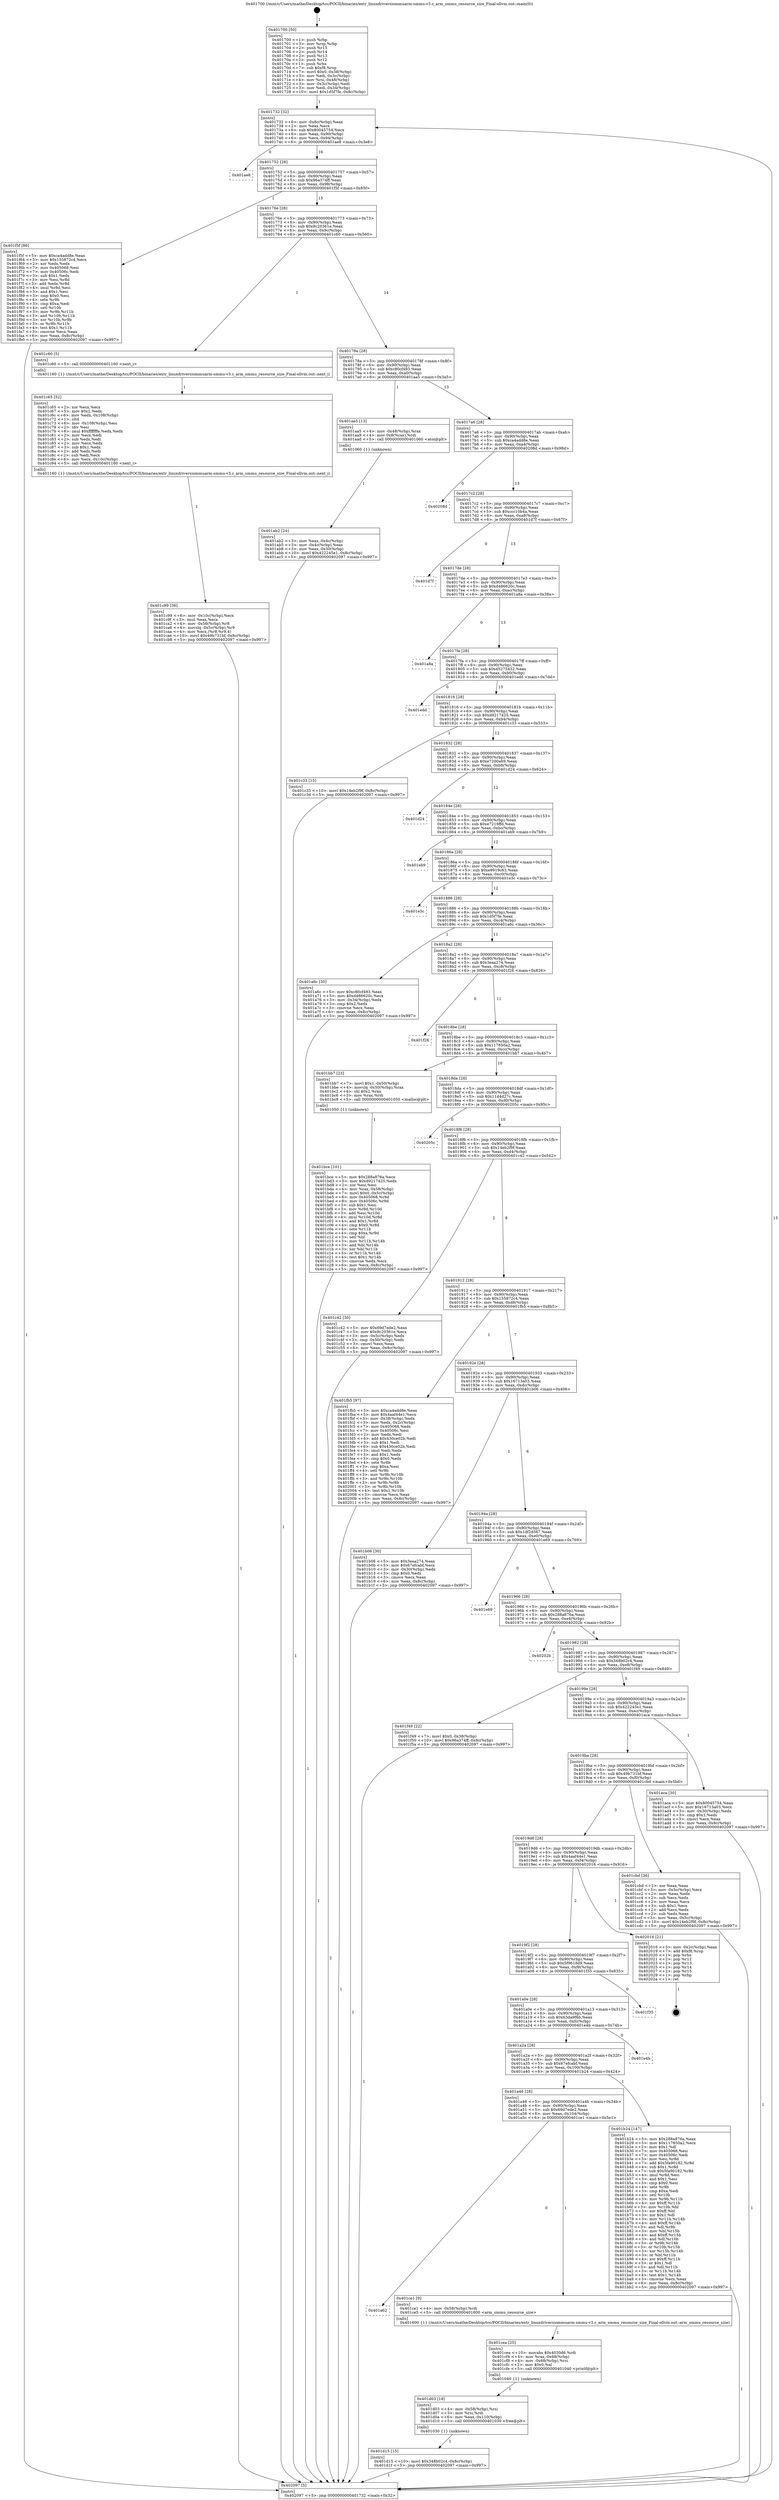 digraph "0x401700" {
  label = "0x401700 (/mnt/c/Users/mathe/Desktop/tcc/POCII/binaries/extr_linuxdriversiommuarm-smmu-v3.c_arm_smmu_resource_size_Final-ollvm.out::main(0))"
  labelloc = "t"
  node[shape=record]

  Entry [label="",width=0.3,height=0.3,shape=circle,fillcolor=black,style=filled]
  "0x401732" [label="{
     0x401732 [32]\l
     | [instrs]\l
     &nbsp;&nbsp;0x401732 \<+6\>: mov -0x8c(%rbp),%eax\l
     &nbsp;&nbsp;0x401738 \<+2\>: mov %eax,%ecx\l
     &nbsp;&nbsp;0x40173a \<+6\>: sub $0x80045754,%ecx\l
     &nbsp;&nbsp;0x401740 \<+6\>: mov %eax,-0x90(%rbp)\l
     &nbsp;&nbsp;0x401746 \<+6\>: mov %ecx,-0x94(%rbp)\l
     &nbsp;&nbsp;0x40174c \<+6\>: je 0000000000401ae8 \<main+0x3e8\>\l
  }"]
  "0x401ae8" [label="{
     0x401ae8\l
  }", style=dashed]
  "0x401752" [label="{
     0x401752 [28]\l
     | [instrs]\l
     &nbsp;&nbsp;0x401752 \<+5\>: jmp 0000000000401757 \<main+0x57\>\l
     &nbsp;&nbsp;0x401757 \<+6\>: mov -0x90(%rbp),%eax\l
     &nbsp;&nbsp;0x40175d \<+5\>: sub $0x96a374ff,%eax\l
     &nbsp;&nbsp;0x401762 \<+6\>: mov %eax,-0x98(%rbp)\l
     &nbsp;&nbsp;0x401768 \<+6\>: je 0000000000401f5f \<main+0x85f\>\l
  }"]
  Exit [label="",width=0.3,height=0.3,shape=circle,fillcolor=black,style=filled,peripheries=2]
  "0x401f5f" [label="{
     0x401f5f [86]\l
     | [instrs]\l
     &nbsp;&nbsp;0x401f5f \<+5\>: mov $0xca4add8e,%eax\l
     &nbsp;&nbsp;0x401f64 \<+5\>: mov $0x155872c4,%ecx\l
     &nbsp;&nbsp;0x401f69 \<+2\>: xor %edx,%edx\l
     &nbsp;&nbsp;0x401f6b \<+7\>: mov 0x405068,%esi\l
     &nbsp;&nbsp;0x401f72 \<+7\>: mov 0x40506c,%edi\l
     &nbsp;&nbsp;0x401f79 \<+3\>: sub $0x1,%edx\l
     &nbsp;&nbsp;0x401f7c \<+3\>: mov %esi,%r8d\l
     &nbsp;&nbsp;0x401f7f \<+3\>: add %edx,%r8d\l
     &nbsp;&nbsp;0x401f82 \<+4\>: imul %r8d,%esi\l
     &nbsp;&nbsp;0x401f86 \<+3\>: and $0x1,%esi\l
     &nbsp;&nbsp;0x401f89 \<+3\>: cmp $0x0,%esi\l
     &nbsp;&nbsp;0x401f8c \<+4\>: sete %r9b\l
     &nbsp;&nbsp;0x401f90 \<+3\>: cmp $0xa,%edi\l
     &nbsp;&nbsp;0x401f93 \<+4\>: setl %r10b\l
     &nbsp;&nbsp;0x401f97 \<+3\>: mov %r9b,%r11b\l
     &nbsp;&nbsp;0x401f9a \<+3\>: and %r10b,%r11b\l
     &nbsp;&nbsp;0x401f9d \<+3\>: xor %r10b,%r9b\l
     &nbsp;&nbsp;0x401fa0 \<+3\>: or %r9b,%r11b\l
     &nbsp;&nbsp;0x401fa3 \<+4\>: test $0x1,%r11b\l
     &nbsp;&nbsp;0x401fa7 \<+3\>: cmovne %ecx,%eax\l
     &nbsp;&nbsp;0x401faa \<+6\>: mov %eax,-0x8c(%rbp)\l
     &nbsp;&nbsp;0x401fb0 \<+5\>: jmp 0000000000402097 \<main+0x997\>\l
  }"]
  "0x40176e" [label="{
     0x40176e [28]\l
     | [instrs]\l
     &nbsp;&nbsp;0x40176e \<+5\>: jmp 0000000000401773 \<main+0x73\>\l
     &nbsp;&nbsp;0x401773 \<+6\>: mov -0x90(%rbp),%eax\l
     &nbsp;&nbsp;0x401779 \<+5\>: sub $0x9c20361e,%eax\l
     &nbsp;&nbsp;0x40177e \<+6\>: mov %eax,-0x9c(%rbp)\l
     &nbsp;&nbsp;0x401784 \<+6\>: je 0000000000401c60 \<main+0x560\>\l
  }"]
  "0x401d15" [label="{
     0x401d15 [15]\l
     | [instrs]\l
     &nbsp;&nbsp;0x401d15 \<+10\>: movl $0x348b02c4,-0x8c(%rbp)\l
     &nbsp;&nbsp;0x401d1f \<+5\>: jmp 0000000000402097 \<main+0x997\>\l
  }"]
  "0x401c60" [label="{
     0x401c60 [5]\l
     | [instrs]\l
     &nbsp;&nbsp;0x401c60 \<+5\>: call 0000000000401160 \<next_i\>\l
     | [calls]\l
     &nbsp;&nbsp;0x401160 \{1\} (/mnt/c/Users/mathe/Desktop/tcc/POCII/binaries/extr_linuxdriversiommuarm-smmu-v3.c_arm_smmu_resource_size_Final-ollvm.out::next_i)\l
  }"]
  "0x40178a" [label="{
     0x40178a [28]\l
     | [instrs]\l
     &nbsp;&nbsp;0x40178a \<+5\>: jmp 000000000040178f \<main+0x8f\>\l
     &nbsp;&nbsp;0x40178f \<+6\>: mov -0x90(%rbp),%eax\l
     &nbsp;&nbsp;0x401795 \<+5\>: sub $0xc80cf493,%eax\l
     &nbsp;&nbsp;0x40179a \<+6\>: mov %eax,-0xa0(%rbp)\l
     &nbsp;&nbsp;0x4017a0 \<+6\>: je 0000000000401aa5 \<main+0x3a5\>\l
  }"]
  "0x401d03" [label="{
     0x401d03 [18]\l
     | [instrs]\l
     &nbsp;&nbsp;0x401d03 \<+4\>: mov -0x58(%rbp),%rsi\l
     &nbsp;&nbsp;0x401d07 \<+3\>: mov %rsi,%rdi\l
     &nbsp;&nbsp;0x401d0a \<+6\>: mov %eax,-0x110(%rbp)\l
     &nbsp;&nbsp;0x401d10 \<+5\>: call 0000000000401030 \<free@plt\>\l
     | [calls]\l
     &nbsp;&nbsp;0x401030 \{1\} (unknown)\l
  }"]
  "0x401aa5" [label="{
     0x401aa5 [13]\l
     | [instrs]\l
     &nbsp;&nbsp;0x401aa5 \<+4\>: mov -0x48(%rbp),%rax\l
     &nbsp;&nbsp;0x401aa9 \<+4\>: mov 0x8(%rax),%rdi\l
     &nbsp;&nbsp;0x401aad \<+5\>: call 0000000000401060 \<atoi@plt\>\l
     | [calls]\l
     &nbsp;&nbsp;0x401060 \{1\} (unknown)\l
  }"]
  "0x4017a6" [label="{
     0x4017a6 [28]\l
     | [instrs]\l
     &nbsp;&nbsp;0x4017a6 \<+5\>: jmp 00000000004017ab \<main+0xab\>\l
     &nbsp;&nbsp;0x4017ab \<+6\>: mov -0x90(%rbp),%eax\l
     &nbsp;&nbsp;0x4017b1 \<+5\>: sub $0xca4add8e,%eax\l
     &nbsp;&nbsp;0x4017b6 \<+6\>: mov %eax,-0xa4(%rbp)\l
     &nbsp;&nbsp;0x4017bc \<+6\>: je 000000000040208d \<main+0x98d\>\l
  }"]
  "0x401cea" [label="{
     0x401cea [25]\l
     | [instrs]\l
     &nbsp;&nbsp;0x401cea \<+10\>: movabs $0x4030d6,%rdi\l
     &nbsp;&nbsp;0x401cf4 \<+4\>: mov %rax,-0x68(%rbp)\l
     &nbsp;&nbsp;0x401cf8 \<+4\>: mov -0x68(%rbp),%rsi\l
     &nbsp;&nbsp;0x401cfc \<+2\>: mov $0x0,%al\l
     &nbsp;&nbsp;0x401cfe \<+5\>: call 0000000000401040 \<printf@plt\>\l
     | [calls]\l
     &nbsp;&nbsp;0x401040 \{1\} (unknown)\l
  }"]
  "0x40208d" [label="{
     0x40208d\l
  }", style=dashed]
  "0x4017c2" [label="{
     0x4017c2 [28]\l
     | [instrs]\l
     &nbsp;&nbsp;0x4017c2 \<+5\>: jmp 00000000004017c7 \<main+0xc7\>\l
     &nbsp;&nbsp;0x4017c7 \<+6\>: mov -0x90(%rbp),%eax\l
     &nbsp;&nbsp;0x4017cd \<+5\>: sub $0xccc10b4a,%eax\l
     &nbsp;&nbsp;0x4017d2 \<+6\>: mov %eax,-0xa8(%rbp)\l
     &nbsp;&nbsp;0x4017d8 \<+6\>: je 0000000000401d7f \<main+0x67f\>\l
  }"]
  "0x401a62" [label="{
     0x401a62\l
  }", style=dashed]
  "0x401d7f" [label="{
     0x401d7f\l
  }", style=dashed]
  "0x4017de" [label="{
     0x4017de [28]\l
     | [instrs]\l
     &nbsp;&nbsp;0x4017de \<+5\>: jmp 00000000004017e3 \<main+0xe3\>\l
     &nbsp;&nbsp;0x4017e3 \<+6\>: mov -0x90(%rbp),%eax\l
     &nbsp;&nbsp;0x4017e9 \<+5\>: sub $0xd486620c,%eax\l
     &nbsp;&nbsp;0x4017ee \<+6\>: mov %eax,-0xac(%rbp)\l
     &nbsp;&nbsp;0x4017f4 \<+6\>: je 0000000000401a8a \<main+0x38a\>\l
  }"]
  "0x401ce1" [label="{
     0x401ce1 [9]\l
     | [instrs]\l
     &nbsp;&nbsp;0x401ce1 \<+4\>: mov -0x58(%rbp),%rdi\l
     &nbsp;&nbsp;0x401ce5 \<+5\>: call 0000000000401600 \<arm_smmu_resource_size\>\l
     | [calls]\l
     &nbsp;&nbsp;0x401600 \{1\} (/mnt/c/Users/mathe/Desktop/tcc/POCII/binaries/extr_linuxdriversiommuarm-smmu-v3.c_arm_smmu_resource_size_Final-ollvm.out::arm_smmu_resource_size)\l
  }"]
  "0x401a8a" [label="{
     0x401a8a\l
  }", style=dashed]
  "0x4017fa" [label="{
     0x4017fa [28]\l
     | [instrs]\l
     &nbsp;&nbsp;0x4017fa \<+5\>: jmp 00000000004017ff \<main+0xff\>\l
     &nbsp;&nbsp;0x4017ff \<+6\>: mov -0x90(%rbp),%eax\l
     &nbsp;&nbsp;0x401805 \<+5\>: sub $0xd5275432,%eax\l
     &nbsp;&nbsp;0x40180a \<+6\>: mov %eax,-0xb0(%rbp)\l
     &nbsp;&nbsp;0x401810 \<+6\>: je 0000000000401edd \<main+0x7dd\>\l
  }"]
  "0x401c99" [label="{
     0x401c99 [36]\l
     | [instrs]\l
     &nbsp;&nbsp;0x401c99 \<+6\>: mov -0x10c(%rbp),%ecx\l
     &nbsp;&nbsp;0x401c9f \<+3\>: imul %eax,%ecx\l
     &nbsp;&nbsp;0x401ca2 \<+4\>: mov -0x58(%rbp),%r8\l
     &nbsp;&nbsp;0x401ca6 \<+4\>: movslq -0x5c(%rbp),%r9\l
     &nbsp;&nbsp;0x401caa \<+4\>: mov %ecx,(%r8,%r9,4)\l
     &nbsp;&nbsp;0x401cae \<+10\>: movl $0x49b731bf,-0x8c(%rbp)\l
     &nbsp;&nbsp;0x401cb8 \<+5\>: jmp 0000000000402097 \<main+0x997\>\l
  }"]
  "0x401edd" [label="{
     0x401edd\l
  }", style=dashed]
  "0x401816" [label="{
     0x401816 [28]\l
     | [instrs]\l
     &nbsp;&nbsp;0x401816 \<+5\>: jmp 000000000040181b \<main+0x11b\>\l
     &nbsp;&nbsp;0x40181b \<+6\>: mov -0x90(%rbp),%eax\l
     &nbsp;&nbsp;0x401821 \<+5\>: sub $0xd9217425,%eax\l
     &nbsp;&nbsp;0x401826 \<+6\>: mov %eax,-0xb4(%rbp)\l
     &nbsp;&nbsp;0x40182c \<+6\>: je 0000000000401c33 \<main+0x533\>\l
  }"]
  "0x401c65" [label="{
     0x401c65 [52]\l
     | [instrs]\l
     &nbsp;&nbsp;0x401c65 \<+2\>: xor %ecx,%ecx\l
     &nbsp;&nbsp;0x401c67 \<+5\>: mov $0x2,%edx\l
     &nbsp;&nbsp;0x401c6c \<+6\>: mov %edx,-0x108(%rbp)\l
     &nbsp;&nbsp;0x401c72 \<+1\>: cltd\l
     &nbsp;&nbsp;0x401c73 \<+6\>: mov -0x108(%rbp),%esi\l
     &nbsp;&nbsp;0x401c79 \<+2\>: idiv %esi\l
     &nbsp;&nbsp;0x401c7b \<+6\>: imul $0xfffffffe,%edx,%edx\l
     &nbsp;&nbsp;0x401c81 \<+2\>: mov %ecx,%edi\l
     &nbsp;&nbsp;0x401c83 \<+2\>: sub %edx,%edi\l
     &nbsp;&nbsp;0x401c85 \<+2\>: mov %ecx,%edx\l
     &nbsp;&nbsp;0x401c87 \<+3\>: sub $0x1,%edx\l
     &nbsp;&nbsp;0x401c8a \<+2\>: add %edx,%edi\l
     &nbsp;&nbsp;0x401c8c \<+2\>: sub %edi,%ecx\l
     &nbsp;&nbsp;0x401c8e \<+6\>: mov %ecx,-0x10c(%rbp)\l
     &nbsp;&nbsp;0x401c94 \<+5\>: call 0000000000401160 \<next_i\>\l
     | [calls]\l
     &nbsp;&nbsp;0x401160 \{1\} (/mnt/c/Users/mathe/Desktop/tcc/POCII/binaries/extr_linuxdriversiommuarm-smmu-v3.c_arm_smmu_resource_size_Final-ollvm.out::next_i)\l
  }"]
  "0x401c33" [label="{
     0x401c33 [15]\l
     | [instrs]\l
     &nbsp;&nbsp;0x401c33 \<+10\>: movl $0x14eb2f9f,-0x8c(%rbp)\l
     &nbsp;&nbsp;0x401c3d \<+5\>: jmp 0000000000402097 \<main+0x997\>\l
  }"]
  "0x401832" [label="{
     0x401832 [28]\l
     | [instrs]\l
     &nbsp;&nbsp;0x401832 \<+5\>: jmp 0000000000401837 \<main+0x137\>\l
     &nbsp;&nbsp;0x401837 \<+6\>: mov -0x90(%rbp),%eax\l
     &nbsp;&nbsp;0x40183d \<+5\>: sub $0xe7200a69,%eax\l
     &nbsp;&nbsp;0x401842 \<+6\>: mov %eax,-0xb8(%rbp)\l
     &nbsp;&nbsp;0x401848 \<+6\>: je 0000000000401d24 \<main+0x624\>\l
  }"]
  "0x401bce" [label="{
     0x401bce [101]\l
     | [instrs]\l
     &nbsp;&nbsp;0x401bce \<+5\>: mov $0x288a876a,%ecx\l
     &nbsp;&nbsp;0x401bd3 \<+5\>: mov $0xd9217425,%edx\l
     &nbsp;&nbsp;0x401bd8 \<+2\>: xor %esi,%esi\l
     &nbsp;&nbsp;0x401bda \<+4\>: mov %rax,-0x58(%rbp)\l
     &nbsp;&nbsp;0x401bde \<+7\>: movl $0x0,-0x5c(%rbp)\l
     &nbsp;&nbsp;0x401be5 \<+8\>: mov 0x405068,%r8d\l
     &nbsp;&nbsp;0x401bed \<+8\>: mov 0x40506c,%r9d\l
     &nbsp;&nbsp;0x401bf5 \<+3\>: sub $0x1,%esi\l
     &nbsp;&nbsp;0x401bf8 \<+3\>: mov %r8d,%r10d\l
     &nbsp;&nbsp;0x401bfb \<+3\>: add %esi,%r10d\l
     &nbsp;&nbsp;0x401bfe \<+4\>: imul %r10d,%r8d\l
     &nbsp;&nbsp;0x401c02 \<+4\>: and $0x1,%r8d\l
     &nbsp;&nbsp;0x401c06 \<+4\>: cmp $0x0,%r8d\l
     &nbsp;&nbsp;0x401c0a \<+4\>: sete %r11b\l
     &nbsp;&nbsp;0x401c0e \<+4\>: cmp $0xa,%r9d\l
     &nbsp;&nbsp;0x401c12 \<+3\>: setl %bl\l
     &nbsp;&nbsp;0x401c15 \<+3\>: mov %r11b,%r14b\l
     &nbsp;&nbsp;0x401c18 \<+3\>: and %bl,%r14b\l
     &nbsp;&nbsp;0x401c1b \<+3\>: xor %bl,%r11b\l
     &nbsp;&nbsp;0x401c1e \<+3\>: or %r11b,%r14b\l
     &nbsp;&nbsp;0x401c21 \<+4\>: test $0x1,%r14b\l
     &nbsp;&nbsp;0x401c25 \<+3\>: cmovne %edx,%ecx\l
     &nbsp;&nbsp;0x401c28 \<+6\>: mov %ecx,-0x8c(%rbp)\l
     &nbsp;&nbsp;0x401c2e \<+5\>: jmp 0000000000402097 \<main+0x997\>\l
  }"]
  "0x401d24" [label="{
     0x401d24\l
  }", style=dashed]
  "0x40184e" [label="{
     0x40184e [28]\l
     | [instrs]\l
     &nbsp;&nbsp;0x40184e \<+5\>: jmp 0000000000401853 \<main+0x153\>\l
     &nbsp;&nbsp;0x401853 \<+6\>: mov -0x90(%rbp),%eax\l
     &nbsp;&nbsp;0x401859 \<+5\>: sub $0xe7219ffd,%eax\l
     &nbsp;&nbsp;0x40185e \<+6\>: mov %eax,-0xbc(%rbp)\l
     &nbsp;&nbsp;0x401864 \<+6\>: je 0000000000401eb9 \<main+0x7b9\>\l
  }"]
  "0x401a46" [label="{
     0x401a46 [28]\l
     | [instrs]\l
     &nbsp;&nbsp;0x401a46 \<+5\>: jmp 0000000000401a4b \<main+0x34b\>\l
     &nbsp;&nbsp;0x401a4b \<+6\>: mov -0x90(%rbp),%eax\l
     &nbsp;&nbsp;0x401a51 \<+5\>: sub $0x69d7ede2,%eax\l
     &nbsp;&nbsp;0x401a56 \<+6\>: mov %eax,-0x104(%rbp)\l
     &nbsp;&nbsp;0x401a5c \<+6\>: je 0000000000401ce1 \<main+0x5e1\>\l
  }"]
  "0x401eb9" [label="{
     0x401eb9\l
  }", style=dashed]
  "0x40186a" [label="{
     0x40186a [28]\l
     | [instrs]\l
     &nbsp;&nbsp;0x40186a \<+5\>: jmp 000000000040186f \<main+0x16f\>\l
     &nbsp;&nbsp;0x40186f \<+6\>: mov -0x90(%rbp),%eax\l
     &nbsp;&nbsp;0x401875 \<+5\>: sub $0xe9919c63,%eax\l
     &nbsp;&nbsp;0x40187a \<+6\>: mov %eax,-0xc0(%rbp)\l
     &nbsp;&nbsp;0x401880 \<+6\>: je 0000000000401e3c \<main+0x73c\>\l
  }"]
  "0x401b24" [label="{
     0x401b24 [147]\l
     | [instrs]\l
     &nbsp;&nbsp;0x401b24 \<+5\>: mov $0x288a876a,%eax\l
     &nbsp;&nbsp;0x401b29 \<+5\>: mov $0x117850a2,%ecx\l
     &nbsp;&nbsp;0x401b2e \<+2\>: mov $0x1,%dl\l
     &nbsp;&nbsp;0x401b30 \<+7\>: mov 0x405068,%esi\l
     &nbsp;&nbsp;0x401b37 \<+7\>: mov 0x40506c,%edi\l
     &nbsp;&nbsp;0x401b3e \<+3\>: mov %esi,%r8d\l
     &nbsp;&nbsp;0x401b41 \<+7\>: add $0x5fa90182,%r8d\l
     &nbsp;&nbsp;0x401b48 \<+4\>: sub $0x1,%r8d\l
     &nbsp;&nbsp;0x401b4c \<+7\>: sub $0x5fa90182,%r8d\l
     &nbsp;&nbsp;0x401b53 \<+4\>: imul %r8d,%esi\l
     &nbsp;&nbsp;0x401b57 \<+3\>: and $0x1,%esi\l
     &nbsp;&nbsp;0x401b5a \<+3\>: cmp $0x0,%esi\l
     &nbsp;&nbsp;0x401b5d \<+4\>: sete %r9b\l
     &nbsp;&nbsp;0x401b61 \<+3\>: cmp $0xa,%edi\l
     &nbsp;&nbsp;0x401b64 \<+4\>: setl %r10b\l
     &nbsp;&nbsp;0x401b68 \<+3\>: mov %r9b,%r11b\l
     &nbsp;&nbsp;0x401b6b \<+4\>: xor $0xff,%r11b\l
     &nbsp;&nbsp;0x401b6f \<+3\>: mov %r10b,%bl\l
     &nbsp;&nbsp;0x401b72 \<+3\>: xor $0xff,%bl\l
     &nbsp;&nbsp;0x401b75 \<+3\>: xor $0x1,%dl\l
     &nbsp;&nbsp;0x401b78 \<+3\>: mov %r11b,%r14b\l
     &nbsp;&nbsp;0x401b7b \<+4\>: and $0xff,%r14b\l
     &nbsp;&nbsp;0x401b7f \<+3\>: and %dl,%r9b\l
     &nbsp;&nbsp;0x401b82 \<+3\>: mov %bl,%r15b\l
     &nbsp;&nbsp;0x401b85 \<+4\>: and $0xff,%r15b\l
     &nbsp;&nbsp;0x401b89 \<+3\>: and %dl,%r10b\l
     &nbsp;&nbsp;0x401b8c \<+3\>: or %r9b,%r14b\l
     &nbsp;&nbsp;0x401b8f \<+3\>: or %r10b,%r15b\l
     &nbsp;&nbsp;0x401b92 \<+3\>: xor %r15b,%r14b\l
     &nbsp;&nbsp;0x401b95 \<+3\>: or %bl,%r11b\l
     &nbsp;&nbsp;0x401b98 \<+4\>: xor $0xff,%r11b\l
     &nbsp;&nbsp;0x401b9c \<+3\>: or $0x1,%dl\l
     &nbsp;&nbsp;0x401b9f \<+3\>: and %dl,%r11b\l
     &nbsp;&nbsp;0x401ba2 \<+3\>: or %r11b,%r14b\l
     &nbsp;&nbsp;0x401ba5 \<+4\>: test $0x1,%r14b\l
     &nbsp;&nbsp;0x401ba9 \<+3\>: cmovne %ecx,%eax\l
     &nbsp;&nbsp;0x401bac \<+6\>: mov %eax,-0x8c(%rbp)\l
     &nbsp;&nbsp;0x401bb2 \<+5\>: jmp 0000000000402097 \<main+0x997\>\l
  }"]
  "0x401e3c" [label="{
     0x401e3c\l
  }", style=dashed]
  "0x401886" [label="{
     0x401886 [28]\l
     | [instrs]\l
     &nbsp;&nbsp;0x401886 \<+5\>: jmp 000000000040188b \<main+0x18b\>\l
     &nbsp;&nbsp;0x40188b \<+6\>: mov -0x90(%rbp),%eax\l
     &nbsp;&nbsp;0x401891 \<+5\>: sub $0x1d5f7fe,%eax\l
     &nbsp;&nbsp;0x401896 \<+6\>: mov %eax,-0xc4(%rbp)\l
     &nbsp;&nbsp;0x40189c \<+6\>: je 0000000000401a6c \<main+0x36c\>\l
  }"]
  "0x401a2a" [label="{
     0x401a2a [28]\l
     | [instrs]\l
     &nbsp;&nbsp;0x401a2a \<+5\>: jmp 0000000000401a2f \<main+0x32f\>\l
     &nbsp;&nbsp;0x401a2f \<+6\>: mov -0x90(%rbp),%eax\l
     &nbsp;&nbsp;0x401a35 \<+5\>: sub $0x67efcabf,%eax\l
     &nbsp;&nbsp;0x401a3a \<+6\>: mov %eax,-0x100(%rbp)\l
     &nbsp;&nbsp;0x401a40 \<+6\>: je 0000000000401b24 \<main+0x424\>\l
  }"]
  "0x401a6c" [label="{
     0x401a6c [30]\l
     | [instrs]\l
     &nbsp;&nbsp;0x401a6c \<+5\>: mov $0xc80cf493,%eax\l
     &nbsp;&nbsp;0x401a71 \<+5\>: mov $0xd486620c,%ecx\l
     &nbsp;&nbsp;0x401a76 \<+3\>: mov -0x34(%rbp),%edx\l
     &nbsp;&nbsp;0x401a79 \<+3\>: cmp $0x2,%edx\l
     &nbsp;&nbsp;0x401a7c \<+3\>: cmovne %ecx,%eax\l
     &nbsp;&nbsp;0x401a7f \<+6\>: mov %eax,-0x8c(%rbp)\l
     &nbsp;&nbsp;0x401a85 \<+5\>: jmp 0000000000402097 \<main+0x997\>\l
  }"]
  "0x4018a2" [label="{
     0x4018a2 [28]\l
     | [instrs]\l
     &nbsp;&nbsp;0x4018a2 \<+5\>: jmp 00000000004018a7 \<main+0x1a7\>\l
     &nbsp;&nbsp;0x4018a7 \<+6\>: mov -0x90(%rbp),%eax\l
     &nbsp;&nbsp;0x4018ad \<+5\>: sub $0x3eaa274,%eax\l
     &nbsp;&nbsp;0x4018b2 \<+6\>: mov %eax,-0xc8(%rbp)\l
     &nbsp;&nbsp;0x4018b8 \<+6\>: je 0000000000401f26 \<main+0x826\>\l
  }"]
  "0x402097" [label="{
     0x402097 [5]\l
     | [instrs]\l
     &nbsp;&nbsp;0x402097 \<+5\>: jmp 0000000000401732 \<main+0x32\>\l
  }"]
  "0x401700" [label="{
     0x401700 [50]\l
     | [instrs]\l
     &nbsp;&nbsp;0x401700 \<+1\>: push %rbp\l
     &nbsp;&nbsp;0x401701 \<+3\>: mov %rsp,%rbp\l
     &nbsp;&nbsp;0x401704 \<+2\>: push %r15\l
     &nbsp;&nbsp;0x401706 \<+2\>: push %r14\l
     &nbsp;&nbsp;0x401708 \<+2\>: push %r13\l
     &nbsp;&nbsp;0x40170a \<+2\>: push %r12\l
     &nbsp;&nbsp;0x40170c \<+1\>: push %rbx\l
     &nbsp;&nbsp;0x40170d \<+7\>: sub $0xf8,%rsp\l
     &nbsp;&nbsp;0x401714 \<+7\>: movl $0x0,-0x38(%rbp)\l
     &nbsp;&nbsp;0x40171b \<+3\>: mov %edi,-0x3c(%rbp)\l
     &nbsp;&nbsp;0x40171e \<+4\>: mov %rsi,-0x48(%rbp)\l
     &nbsp;&nbsp;0x401722 \<+3\>: mov -0x3c(%rbp),%edi\l
     &nbsp;&nbsp;0x401725 \<+3\>: mov %edi,-0x34(%rbp)\l
     &nbsp;&nbsp;0x401728 \<+10\>: movl $0x1d5f7fe,-0x8c(%rbp)\l
  }"]
  "0x401ab2" [label="{
     0x401ab2 [24]\l
     | [instrs]\l
     &nbsp;&nbsp;0x401ab2 \<+3\>: mov %eax,-0x4c(%rbp)\l
     &nbsp;&nbsp;0x401ab5 \<+3\>: mov -0x4c(%rbp),%eax\l
     &nbsp;&nbsp;0x401ab8 \<+3\>: mov %eax,-0x30(%rbp)\l
     &nbsp;&nbsp;0x401abb \<+10\>: movl $0x422245e1,-0x8c(%rbp)\l
     &nbsp;&nbsp;0x401ac5 \<+5\>: jmp 0000000000402097 \<main+0x997\>\l
  }"]
  "0x401e4b" [label="{
     0x401e4b\l
  }", style=dashed]
  "0x401f26" [label="{
     0x401f26\l
  }", style=dashed]
  "0x4018be" [label="{
     0x4018be [28]\l
     | [instrs]\l
     &nbsp;&nbsp;0x4018be \<+5\>: jmp 00000000004018c3 \<main+0x1c3\>\l
     &nbsp;&nbsp;0x4018c3 \<+6\>: mov -0x90(%rbp),%eax\l
     &nbsp;&nbsp;0x4018c9 \<+5\>: sub $0x117850a2,%eax\l
     &nbsp;&nbsp;0x4018ce \<+6\>: mov %eax,-0xcc(%rbp)\l
     &nbsp;&nbsp;0x4018d4 \<+6\>: je 0000000000401bb7 \<main+0x4b7\>\l
  }"]
  "0x401a0e" [label="{
     0x401a0e [28]\l
     | [instrs]\l
     &nbsp;&nbsp;0x401a0e \<+5\>: jmp 0000000000401a13 \<main+0x313\>\l
     &nbsp;&nbsp;0x401a13 \<+6\>: mov -0x90(%rbp),%eax\l
     &nbsp;&nbsp;0x401a19 \<+5\>: sub $0x63da9f6b,%eax\l
     &nbsp;&nbsp;0x401a1e \<+6\>: mov %eax,-0xfc(%rbp)\l
     &nbsp;&nbsp;0x401a24 \<+6\>: je 0000000000401e4b \<main+0x74b\>\l
  }"]
  "0x401bb7" [label="{
     0x401bb7 [23]\l
     | [instrs]\l
     &nbsp;&nbsp;0x401bb7 \<+7\>: movl $0x1,-0x50(%rbp)\l
     &nbsp;&nbsp;0x401bbe \<+4\>: movslq -0x50(%rbp),%rax\l
     &nbsp;&nbsp;0x401bc2 \<+4\>: shl $0x2,%rax\l
     &nbsp;&nbsp;0x401bc6 \<+3\>: mov %rax,%rdi\l
     &nbsp;&nbsp;0x401bc9 \<+5\>: call 0000000000401050 \<malloc@plt\>\l
     | [calls]\l
     &nbsp;&nbsp;0x401050 \{1\} (unknown)\l
  }"]
  "0x4018da" [label="{
     0x4018da [28]\l
     | [instrs]\l
     &nbsp;&nbsp;0x4018da \<+5\>: jmp 00000000004018df \<main+0x1df\>\l
     &nbsp;&nbsp;0x4018df \<+6\>: mov -0x90(%rbp),%eax\l
     &nbsp;&nbsp;0x4018e5 \<+5\>: sub $0x11d4d27c,%eax\l
     &nbsp;&nbsp;0x4018ea \<+6\>: mov %eax,-0xd0(%rbp)\l
     &nbsp;&nbsp;0x4018f0 \<+6\>: je 000000000040205c \<main+0x95c\>\l
  }"]
  "0x401f35" [label="{
     0x401f35\l
  }", style=dashed]
  "0x40205c" [label="{
     0x40205c\l
  }", style=dashed]
  "0x4018f6" [label="{
     0x4018f6 [28]\l
     | [instrs]\l
     &nbsp;&nbsp;0x4018f6 \<+5\>: jmp 00000000004018fb \<main+0x1fb\>\l
     &nbsp;&nbsp;0x4018fb \<+6\>: mov -0x90(%rbp),%eax\l
     &nbsp;&nbsp;0x401901 \<+5\>: sub $0x14eb2f9f,%eax\l
     &nbsp;&nbsp;0x401906 \<+6\>: mov %eax,-0xd4(%rbp)\l
     &nbsp;&nbsp;0x40190c \<+6\>: je 0000000000401c42 \<main+0x542\>\l
  }"]
  "0x4019f2" [label="{
     0x4019f2 [28]\l
     | [instrs]\l
     &nbsp;&nbsp;0x4019f2 \<+5\>: jmp 00000000004019f7 \<main+0x2f7\>\l
     &nbsp;&nbsp;0x4019f7 \<+6\>: mov -0x90(%rbp),%eax\l
     &nbsp;&nbsp;0x4019fd \<+5\>: sub $0x5f9618d9,%eax\l
     &nbsp;&nbsp;0x401a02 \<+6\>: mov %eax,-0xf8(%rbp)\l
     &nbsp;&nbsp;0x401a08 \<+6\>: je 0000000000401f35 \<main+0x835\>\l
  }"]
  "0x401c42" [label="{
     0x401c42 [30]\l
     | [instrs]\l
     &nbsp;&nbsp;0x401c42 \<+5\>: mov $0x69d7ede2,%eax\l
     &nbsp;&nbsp;0x401c47 \<+5\>: mov $0x9c20361e,%ecx\l
     &nbsp;&nbsp;0x401c4c \<+3\>: mov -0x5c(%rbp),%edx\l
     &nbsp;&nbsp;0x401c4f \<+3\>: cmp -0x50(%rbp),%edx\l
     &nbsp;&nbsp;0x401c52 \<+3\>: cmovl %ecx,%eax\l
     &nbsp;&nbsp;0x401c55 \<+6\>: mov %eax,-0x8c(%rbp)\l
     &nbsp;&nbsp;0x401c5b \<+5\>: jmp 0000000000402097 \<main+0x997\>\l
  }"]
  "0x401912" [label="{
     0x401912 [28]\l
     | [instrs]\l
     &nbsp;&nbsp;0x401912 \<+5\>: jmp 0000000000401917 \<main+0x217\>\l
     &nbsp;&nbsp;0x401917 \<+6\>: mov -0x90(%rbp),%eax\l
     &nbsp;&nbsp;0x40191d \<+5\>: sub $0x155872c4,%eax\l
     &nbsp;&nbsp;0x401922 \<+6\>: mov %eax,-0xd8(%rbp)\l
     &nbsp;&nbsp;0x401928 \<+6\>: je 0000000000401fb5 \<main+0x8b5\>\l
  }"]
  "0x402016" [label="{
     0x402016 [21]\l
     | [instrs]\l
     &nbsp;&nbsp;0x402016 \<+3\>: mov -0x2c(%rbp),%eax\l
     &nbsp;&nbsp;0x402019 \<+7\>: add $0xf8,%rsp\l
     &nbsp;&nbsp;0x402020 \<+1\>: pop %rbx\l
     &nbsp;&nbsp;0x402021 \<+2\>: pop %r12\l
     &nbsp;&nbsp;0x402023 \<+2\>: pop %r13\l
     &nbsp;&nbsp;0x402025 \<+2\>: pop %r14\l
     &nbsp;&nbsp;0x402027 \<+2\>: pop %r15\l
     &nbsp;&nbsp;0x402029 \<+1\>: pop %rbp\l
     &nbsp;&nbsp;0x40202a \<+1\>: ret\l
  }"]
  "0x401fb5" [label="{
     0x401fb5 [97]\l
     | [instrs]\l
     &nbsp;&nbsp;0x401fb5 \<+5\>: mov $0xca4add8e,%eax\l
     &nbsp;&nbsp;0x401fba \<+5\>: mov $0x4aaf44e1,%ecx\l
     &nbsp;&nbsp;0x401fbf \<+3\>: mov -0x38(%rbp),%edx\l
     &nbsp;&nbsp;0x401fc2 \<+3\>: mov %edx,-0x2c(%rbp)\l
     &nbsp;&nbsp;0x401fc5 \<+7\>: mov 0x405068,%edx\l
     &nbsp;&nbsp;0x401fcc \<+7\>: mov 0x40506c,%esi\l
     &nbsp;&nbsp;0x401fd3 \<+2\>: mov %edx,%edi\l
     &nbsp;&nbsp;0x401fd5 \<+6\>: add $0x430ce02b,%edi\l
     &nbsp;&nbsp;0x401fdb \<+3\>: sub $0x1,%edi\l
     &nbsp;&nbsp;0x401fde \<+6\>: sub $0x430ce02b,%edi\l
     &nbsp;&nbsp;0x401fe4 \<+3\>: imul %edi,%edx\l
     &nbsp;&nbsp;0x401fe7 \<+3\>: and $0x1,%edx\l
     &nbsp;&nbsp;0x401fea \<+3\>: cmp $0x0,%edx\l
     &nbsp;&nbsp;0x401fed \<+4\>: sete %r8b\l
     &nbsp;&nbsp;0x401ff1 \<+3\>: cmp $0xa,%esi\l
     &nbsp;&nbsp;0x401ff4 \<+4\>: setl %r9b\l
     &nbsp;&nbsp;0x401ff8 \<+3\>: mov %r8b,%r10b\l
     &nbsp;&nbsp;0x401ffb \<+3\>: and %r9b,%r10b\l
     &nbsp;&nbsp;0x401ffe \<+3\>: xor %r9b,%r8b\l
     &nbsp;&nbsp;0x402001 \<+3\>: or %r8b,%r10b\l
     &nbsp;&nbsp;0x402004 \<+4\>: test $0x1,%r10b\l
     &nbsp;&nbsp;0x402008 \<+3\>: cmovne %ecx,%eax\l
     &nbsp;&nbsp;0x40200b \<+6\>: mov %eax,-0x8c(%rbp)\l
     &nbsp;&nbsp;0x402011 \<+5\>: jmp 0000000000402097 \<main+0x997\>\l
  }"]
  "0x40192e" [label="{
     0x40192e [28]\l
     | [instrs]\l
     &nbsp;&nbsp;0x40192e \<+5\>: jmp 0000000000401933 \<main+0x233\>\l
     &nbsp;&nbsp;0x401933 \<+6\>: mov -0x90(%rbp),%eax\l
     &nbsp;&nbsp;0x401939 \<+5\>: sub $0x16713a03,%eax\l
     &nbsp;&nbsp;0x40193e \<+6\>: mov %eax,-0xdc(%rbp)\l
     &nbsp;&nbsp;0x401944 \<+6\>: je 0000000000401b06 \<main+0x406\>\l
  }"]
  "0x4019d6" [label="{
     0x4019d6 [28]\l
     | [instrs]\l
     &nbsp;&nbsp;0x4019d6 \<+5\>: jmp 00000000004019db \<main+0x2db\>\l
     &nbsp;&nbsp;0x4019db \<+6\>: mov -0x90(%rbp),%eax\l
     &nbsp;&nbsp;0x4019e1 \<+5\>: sub $0x4aaf44e1,%eax\l
     &nbsp;&nbsp;0x4019e6 \<+6\>: mov %eax,-0xf4(%rbp)\l
     &nbsp;&nbsp;0x4019ec \<+6\>: je 0000000000402016 \<main+0x916\>\l
  }"]
  "0x401b06" [label="{
     0x401b06 [30]\l
     | [instrs]\l
     &nbsp;&nbsp;0x401b06 \<+5\>: mov $0x3eaa274,%eax\l
     &nbsp;&nbsp;0x401b0b \<+5\>: mov $0x67efcabf,%ecx\l
     &nbsp;&nbsp;0x401b10 \<+3\>: mov -0x30(%rbp),%edx\l
     &nbsp;&nbsp;0x401b13 \<+3\>: cmp $0x0,%edx\l
     &nbsp;&nbsp;0x401b16 \<+3\>: cmove %ecx,%eax\l
     &nbsp;&nbsp;0x401b19 \<+6\>: mov %eax,-0x8c(%rbp)\l
     &nbsp;&nbsp;0x401b1f \<+5\>: jmp 0000000000402097 \<main+0x997\>\l
  }"]
  "0x40194a" [label="{
     0x40194a [28]\l
     | [instrs]\l
     &nbsp;&nbsp;0x40194a \<+5\>: jmp 000000000040194f \<main+0x24f\>\l
     &nbsp;&nbsp;0x40194f \<+6\>: mov -0x90(%rbp),%eax\l
     &nbsp;&nbsp;0x401955 \<+5\>: sub $0x1df2d567,%eax\l
     &nbsp;&nbsp;0x40195a \<+6\>: mov %eax,-0xe0(%rbp)\l
     &nbsp;&nbsp;0x401960 \<+6\>: je 0000000000401e69 \<main+0x769\>\l
  }"]
  "0x401cbd" [label="{
     0x401cbd [36]\l
     | [instrs]\l
     &nbsp;&nbsp;0x401cbd \<+2\>: xor %eax,%eax\l
     &nbsp;&nbsp;0x401cbf \<+3\>: mov -0x5c(%rbp),%ecx\l
     &nbsp;&nbsp;0x401cc2 \<+2\>: mov %eax,%edx\l
     &nbsp;&nbsp;0x401cc4 \<+2\>: sub %ecx,%edx\l
     &nbsp;&nbsp;0x401cc6 \<+2\>: mov %eax,%ecx\l
     &nbsp;&nbsp;0x401cc8 \<+3\>: sub $0x1,%ecx\l
     &nbsp;&nbsp;0x401ccb \<+2\>: add %ecx,%edx\l
     &nbsp;&nbsp;0x401ccd \<+2\>: sub %edx,%eax\l
     &nbsp;&nbsp;0x401ccf \<+3\>: mov %eax,-0x5c(%rbp)\l
     &nbsp;&nbsp;0x401cd2 \<+10\>: movl $0x14eb2f9f,-0x8c(%rbp)\l
     &nbsp;&nbsp;0x401cdc \<+5\>: jmp 0000000000402097 \<main+0x997\>\l
  }"]
  "0x401e69" [label="{
     0x401e69\l
  }", style=dashed]
  "0x401966" [label="{
     0x401966 [28]\l
     | [instrs]\l
     &nbsp;&nbsp;0x401966 \<+5\>: jmp 000000000040196b \<main+0x26b\>\l
     &nbsp;&nbsp;0x40196b \<+6\>: mov -0x90(%rbp),%eax\l
     &nbsp;&nbsp;0x401971 \<+5\>: sub $0x288a876a,%eax\l
     &nbsp;&nbsp;0x401976 \<+6\>: mov %eax,-0xe4(%rbp)\l
     &nbsp;&nbsp;0x40197c \<+6\>: je 000000000040202b \<main+0x92b\>\l
  }"]
  "0x4019ba" [label="{
     0x4019ba [28]\l
     | [instrs]\l
     &nbsp;&nbsp;0x4019ba \<+5\>: jmp 00000000004019bf \<main+0x2bf\>\l
     &nbsp;&nbsp;0x4019bf \<+6\>: mov -0x90(%rbp),%eax\l
     &nbsp;&nbsp;0x4019c5 \<+5\>: sub $0x49b731bf,%eax\l
     &nbsp;&nbsp;0x4019ca \<+6\>: mov %eax,-0xf0(%rbp)\l
     &nbsp;&nbsp;0x4019d0 \<+6\>: je 0000000000401cbd \<main+0x5bd\>\l
  }"]
  "0x40202b" [label="{
     0x40202b\l
  }", style=dashed]
  "0x401982" [label="{
     0x401982 [28]\l
     | [instrs]\l
     &nbsp;&nbsp;0x401982 \<+5\>: jmp 0000000000401987 \<main+0x287\>\l
     &nbsp;&nbsp;0x401987 \<+6\>: mov -0x90(%rbp),%eax\l
     &nbsp;&nbsp;0x40198d \<+5\>: sub $0x348b02c4,%eax\l
     &nbsp;&nbsp;0x401992 \<+6\>: mov %eax,-0xe8(%rbp)\l
     &nbsp;&nbsp;0x401998 \<+6\>: je 0000000000401f49 \<main+0x849\>\l
  }"]
  "0x401aca" [label="{
     0x401aca [30]\l
     | [instrs]\l
     &nbsp;&nbsp;0x401aca \<+5\>: mov $0x80045754,%eax\l
     &nbsp;&nbsp;0x401acf \<+5\>: mov $0x16713a03,%ecx\l
     &nbsp;&nbsp;0x401ad4 \<+3\>: mov -0x30(%rbp),%edx\l
     &nbsp;&nbsp;0x401ad7 \<+3\>: cmp $0x1,%edx\l
     &nbsp;&nbsp;0x401ada \<+3\>: cmovl %ecx,%eax\l
     &nbsp;&nbsp;0x401add \<+6\>: mov %eax,-0x8c(%rbp)\l
     &nbsp;&nbsp;0x401ae3 \<+5\>: jmp 0000000000402097 \<main+0x997\>\l
  }"]
  "0x401f49" [label="{
     0x401f49 [22]\l
     | [instrs]\l
     &nbsp;&nbsp;0x401f49 \<+7\>: movl $0x0,-0x38(%rbp)\l
     &nbsp;&nbsp;0x401f50 \<+10\>: movl $0x96a374ff,-0x8c(%rbp)\l
     &nbsp;&nbsp;0x401f5a \<+5\>: jmp 0000000000402097 \<main+0x997\>\l
  }"]
  "0x40199e" [label="{
     0x40199e [28]\l
     | [instrs]\l
     &nbsp;&nbsp;0x40199e \<+5\>: jmp 00000000004019a3 \<main+0x2a3\>\l
     &nbsp;&nbsp;0x4019a3 \<+6\>: mov -0x90(%rbp),%eax\l
     &nbsp;&nbsp;0x4019a9 \<+5\>: sub $0x422245e1,%eax\l
     &nbsp;&nbsp;0x4019ae \<+6\>: mov %eax,-0xec(%rbp)\l
     &nbsp;&nbsp;0x4019b4 \<+6\>: je 0000000000401aca \<main+0x3ca\>\l
  }"]
  Entry -> "0x401700" [label=" 1"]
  "0x401732" -> "0x401ae8" [label=" 0"]
  "0x401732" -> "0x401752" [label=" 16"]
  "0x402016" -> Exit [label=" 1"]
  "0x401752" -> "0x401f5f" [label=" 1"]
  "0x401752" -> "0x40176e" [label=" 15"]
  "0x401fb5" -> "0x402097" [label=" 1"]
  "0x40176e" -> "0x401c60" [label=" 1"]
  "0x40176e" -> "0x40178a" [label=" 14"]
  "0x401f5f" -> "0x402097" [label=" 1"]
  "0x40178a" -> "0x401aa5" [label=" 1"]
  "0x40178a" -> "0x4017a6" [label=" 13"]
  "0x401f49" -> "0x402097" [label=" 1"]
  "0x4017a6" -> "0x40208d" [label=" 0"]
  "0x4017a6" -> "0x4017c2" [label=" 13"]
  "0x401d15" -> "0x402097" [label=" 1"]
  "0x4017c2" -> "0x401d7f" [label=" 0"]
  "0x4017c2" -> "0x4017de" [label=" 13"]
  "0x401d03" -> "0x401d15" [label=" 1"]
  "0x4017de" -> "0x401a8a" [label=" 0"]
  "0x4017de" -> "0x4017fa" [label=" 13"]
  "0x401cea" -> "0x401d03" [label=" 1"]
  "0x4017fa" -> "0x401edd" [label=" 0"]
  "0x4017fa" -> "0x401816" [label=" 13"]
  "0x401a46" -> "0x401a62" [label=" 0"]
  "0x401816" -> "0x401c33" [label=" 1"]
  "0x401816" -> "0x401832" [label=" 12"]
  "0x401a46" -> "0x401ce1" [label=" 1"]
  "0x401832" -> "0x401d24" [label=" 0"]
  "0x401832" -> "0x40184e" [label=" 12"]
  "0x401ce1" -> "0x401cea" [label=" 1"]
  "0x40184e" -> "0x401eb9" [label=" 0"]
  "0x40184e" -> "0x40186a" [label=" 12"]
  "0x401cbd" -> "0x402097" [label=" 1"]
  "0x40186a" -> "0x401e3c" [label=" 0"]
  "0x40186a" -> "0x401886" [label=" 12"]
  "0x401c99" -> "0x402097" [label=" 1"]
  "0x401886" -> "0x401a6c" [label=" 1"]
  "0x401886" -> "0x4018a2" [label=" 11"]
  "0x401a6c" -> "0x402097" [label=" 1"]
  "0x401700" -> "0x401732" [label=" 1"]
  "0x402097" -> "0x401732" [label=" 15"]
  "0x401aa5" -> "0x401ab2" [label=" 1"]
  "0x401ab2" -> "0x402097" [label=" 1"]
  "0x401c60" -> "0x401c65" [label=" 1"]
  "0x4018a2" -> "0x401f26" [label=" 0"]
  "0x4018a2" -> "0x4018be" [label=" 11"]
  "0x401c42" -> "0x402097" [label=" 2"]
  "0x4018be" -> "0x401bb7" [label=" 1"]
  "0x4018be" -> "0x4018da" [label=" 10"]
  "0x401bce" -> "0x402097" [label=" 1"]
  "0x4018da" -> "0x40205c" [label=" 0"]
  "0x4018da" -> "0x4018f6" [label=" 10"]
  "0x401bb7" -> "0x401bce" [label=" 1"]
  "0x4018f6" -> "0x401c42" [label=" 2"]
  "0x4018f6" -> "0x401912" [label=" 8"]
  "0x401a2a" -> "0x401a46" [label=" 1"]
  "0x401912" -> "0x401fb5" [label=" 1"]
  "0x401912" -> "0x40192e" [label=" 7"]
  "0x401a2a" -> "0x401b24" [label=" 1"]
  "0x40192e" -> "0x401b06" [label=" 1"]
  "0x40192e" -> "0x40194a" [label=" 6"]
  "0x401a0e" -> "0x401a2a" [label=" 2"]
  "0x40194a" -> "0x401e69" [label=" 0"]
  "0x40194a" -> "0x401966" [label=" 6"]
  "0x401a0e" -> "0x401e4b" [label=" 0"]
  "0x401966" -> "0x40202b" [label=" 0"]
  "0x401966" -> "0x401982" [label=" 6"]
  "0x4019f2" -> "0x401a0e" [label=" 2"]
  "0x401982" -> "0x401f49" [label=" 1"]
  "0x401982" -> "0x40199e" [label=" 5"]
  "0x4019f2" -> "0x401f35" [label=" 0"]
  "0x40199e" -> "0x401aca" [label=" 1"]
  "0x40199e" -> "0x4019ba" [label=" 4"]
  "0x401aca" -> "0x402097" [label=" 1"]
  "0x401b06" -> "0x402097" [label=" 1"]
  "0x401c33" -> "0x402097" [label=" 1"]
  "0x4019ba" -> "0x401cbd" [label=" 1"]
  "0x4019ba" -> "0x4019d6" [label=" 3"]
  "0x401c65" -> "0x401c99" [label=" 1"]
  "0x4019d6" -> "0x402016" [label=" 1"]
  "0x4019d6" -> "0x4019f2" [label=" 2"]
  "0x401b24" -> "0x402097" [label=" 1"]
}
